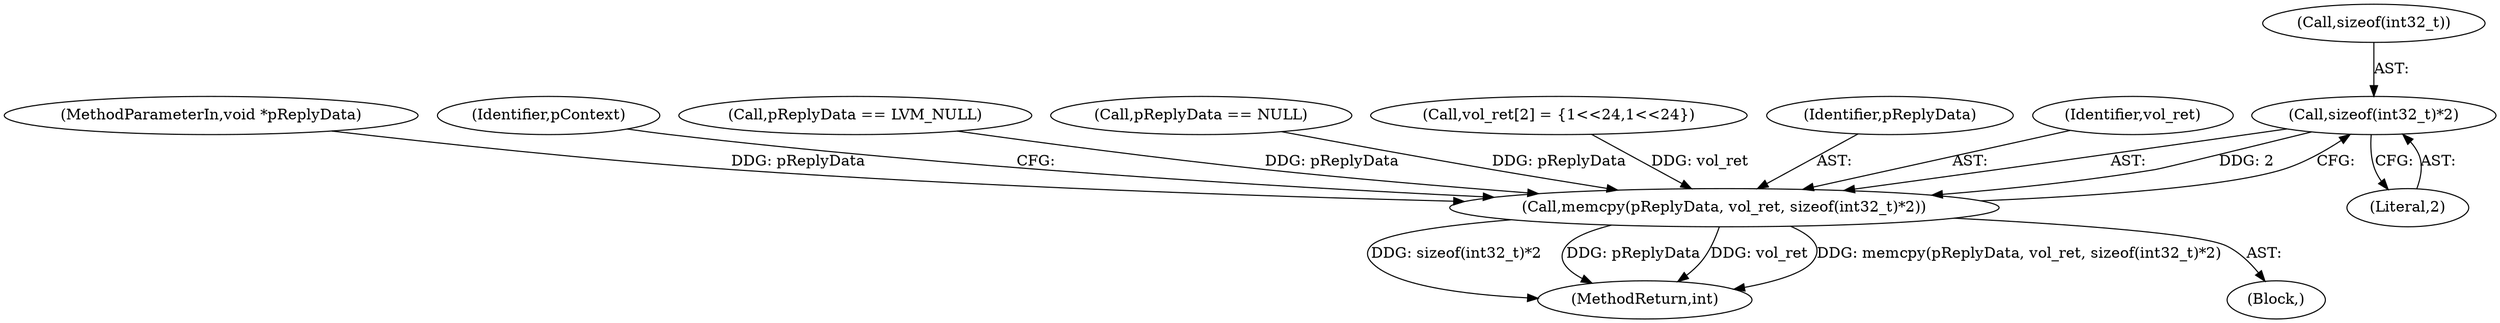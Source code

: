 digraph "0_Android_aeea52da00d210587fb3ed895de3d5f2e0264c88_4@API" {
"1001196" [label="(Call,sizeof(int32_t)*2)"];
"1001193" [label="(Call,memcpy(pReplyData, vol_ret, sizeof(int32_t)*2))"];
"1000115" [label="(MethodParameterIn,void *pReplyData)"];
"1001260" [label="(MethodReturn,int)"];
"1001201" [label="(Identifier,pContext)"];
"1001197" [label="(Call,sizeof(int32_t))"];
"1001101" [label="(Call,pReplyData == LVM_NULL)"];
"1001119" [label="(Call,pReplyData == NULL)"];
"1001089" [label="(Call,vol_ret[2] = {1<<24,1<<24})"];
"1001196" [label="(Call,sizeof(int32_t)*2)"];
"1001194" [label="(Identifier,pReplyData)"];
"1001199" [label="(Literal,2)"];
"1001081" [label="(Block,)"];
"1001193" [label="(Call,memcpy(pReplyData, vol_ret, sizeof(int32_t)*2))"];
"1001195" [label="(Identifier,vol_ret)"];
"1001196" -> "1001193"  [label="AST: "];
"1001196" -> "1001199"  [label="CFG: "];
"1001197" -> "1001196"  [label="AST: "];
"1001199" -> "1001196"  [label="AST: "];
"1001193" -> "1001196"  [label="CFG: "];
"1001196" -> "1001193"  [label="DDG: 2"];
"1001193" -> "1001081"  [label="AST: "];
"1001194" -> "1001193"  [label="AST: "];
"1001195" -> "1001193"  [label="AST: "];
"1001201" -> "1001193"  [label="CFG: "];
"1001193" -> "1001260"  [label="DDG: sizeof(int32_t)*2"];
"1001193" -> "1001260"  [label="DDG: pReplyData"];
"1001193" -> "1001260"  [label="DDG: vol_ret"];
"1001193" -> "1001260"  [label="DDG: memcpy(pReplyData, vol_ret, sizeof(int32_t)*2)"];
"1001101" -> "1001193"  [label="DDG: pReplyData"];
"1001119" -> "1001193"  [label="DDG: pReplyData"];
"1000115" -> "1001193"  [label="DDG: pReplyData"];
"1001089" -> "1001193"  [label="DDG: vol_ret"];
}
